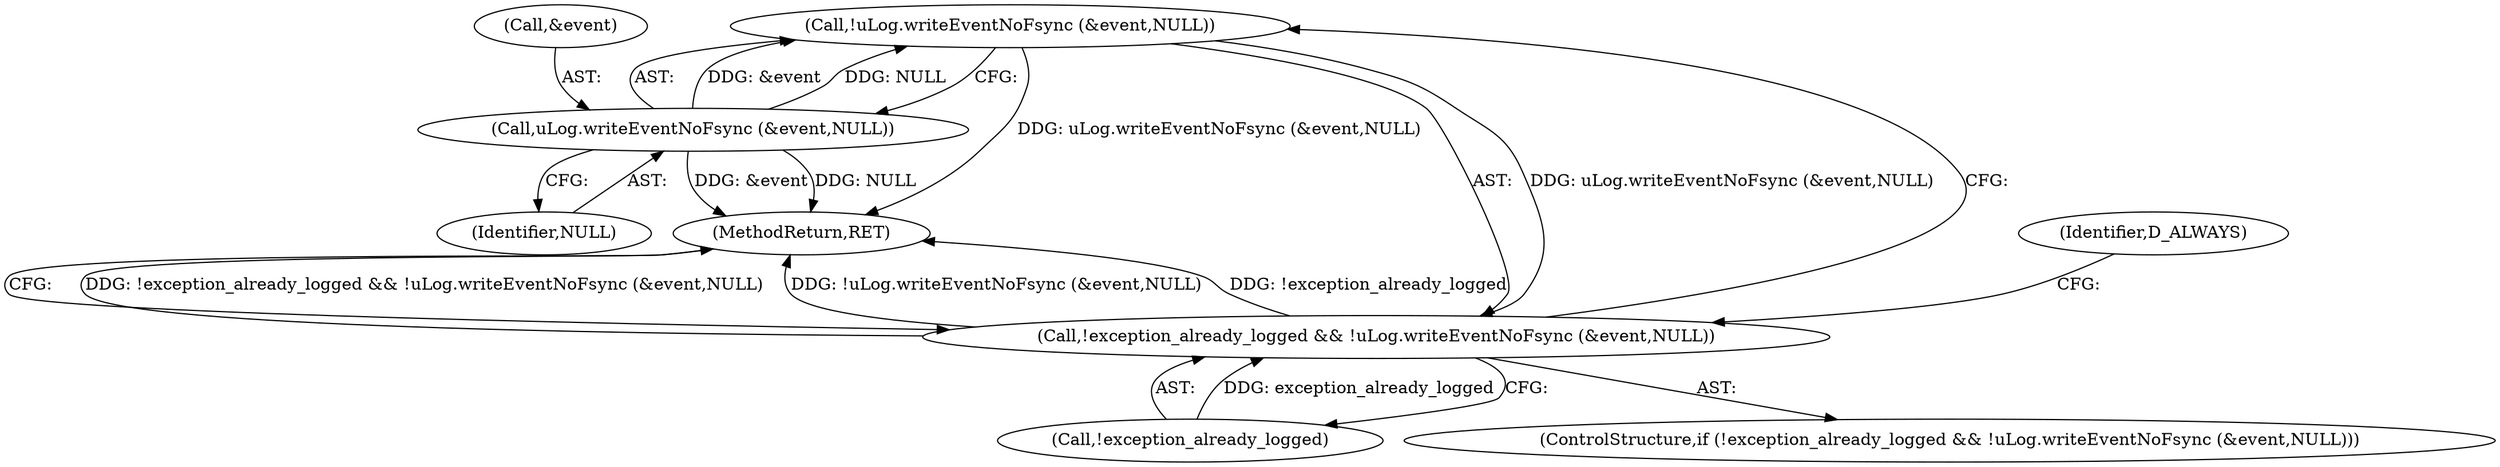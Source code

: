 digraph "0_htcondor_5e5571d1a431eb3c61977b6dd6ec90186ef79867_5@API" {
"1000167" [label="(Call,!uLog.writeEventNoFsync (&event,NULL))"];
"1000168" [label="(Call,uLog.writeEventNoFsync (&event,NULL))"];
"1000164" [label="(Call,!exception_already_logged && !uLog.writeEventNoFsync (&event,NULL))"];
"1000174" [label="(Identifier,D_ALWAYS)"];
"1000165" [label="(Call,!exception_already_logged)"];
"1000168" [label="(Call,uLog.writeEventNoFsync (&event,NULL))"];
"1000164" [label="(Call,!exception_already_logged && !uLog.writeEventNoFsync (&event,NULL))"];
"1000171" [label="(Identifier,NULL)"];
"1000169" [label="(Call,&event)"];
"1000167" [label="(Call,!uLog.writeEventNoFsync (&event,NULL))"];
"1000176" [label="(MethodReturn,RET)"];
"1000163" [label="(ControlStructure,if (!exception_already_logged && !uLog.writeEventNoFsync (&event,NULL)))"];
"1000167" -> "1000164"  [label="AST: "];
"1000167" -> "1000168"  [label="CFG: "];
"1000168" -> "1000167"  [label="AST: "];
"1000164" -> "1000167"  [label="CFG: "];
"1000167" -> "1000176"  [label="DDG: uLog.writeEventNoFsync (&event,NULL)"];
"1000167" -> "1000164"  [label="DDG: uLog.writeEventNoFsync (&event,NULL)"];
"1000168" -> "1000167"  [label="DDG: &event"];
"1000168" -> "1000167"  [label="DDG: NULL"];
"1000168" -> "1000171"  [label="CFG: "];
"1000169" -> "1000168"  [label="AST: "];
"1000171" -> "1000168"  [label="AST: "];
"1000168" -> "1000176"  [label="DDG: &event"];
"1000168" -> "1000176"  [label="DDG: NULL"];
"1000164" -> "1000163"  [label="AST: "];
"1000164" -> "1000165"  [label="CFG: "];
"1000165" -> "1000164"  [label="AST: "];
"1000174" -> "1000164"  [label="CFG: "];
"1000176" -> "1000164"  [label="CFG: "];
"1000164" -> "1000176"  [label="DDG: !exception_already_logged && !uLog.writeEventNoFsync (&event,NULL)"];
"1000164" -> "1000176"  [label="DDG: !uLog.writeEventNoFsync (&event,NULL)"];
"1000164" -> "1000176"  [label="DDG: !exception_already_logged"];
"1000165" -> "1000164"  [label="DDG: exception_already_logged"];
}
